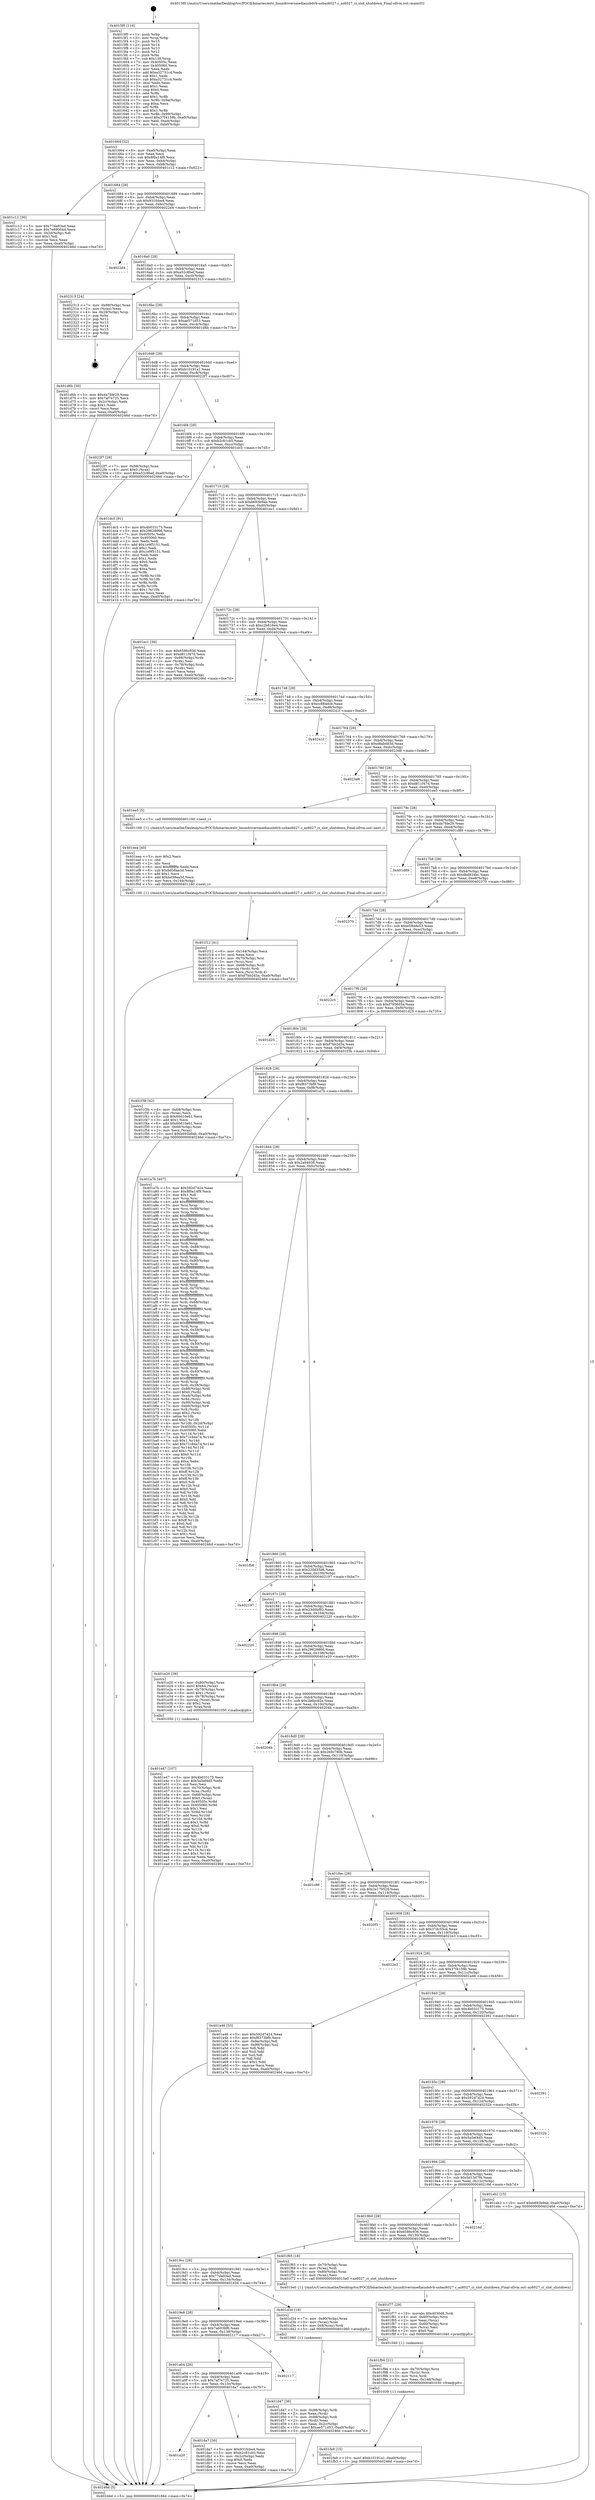 digraph "0x4015f0" {
  label = "0x4015f0 (/mnt/c/Users/mathe/Desktop/tcc/POCII/binaries/extr_linuxdriversmediausbdvb-usbaz6027.c_az6027_ci_slot_shutdown_Final-ollvm.out::main(0))"
  labelloc = "t"
  node[shape=record]

  Entry [label="",width=0.3,height=0.3,shape=circle,fillcolor=black,style=filled]
  "0x401664" [label="{
     0x401664 [32]\l
     | [instrs]\l
     &nbsp;&nbsp;0x401664 \<+6\>: mov -0xa0(%rbp),%eax\l
     &nbsp;&nbsp;0x40166a \<+2\>: mov %eax,%ecx\l
     &nbsp;&nbsp;0x40166c \<+6\>: sub $0x8f0a14f9,%ecx\l
     &nbsp;&nbsp;0x401672 \<+6\>: mov %eax,-0xb4(%rbp)\l
     &nbsp;&nbsp;0x401678 \<+6\>: mov %ecx,-0xb8(%rbp)\l
     &nbsp;&nbsp;0x40167e \<+6\>: je 0000000000401c12 \<main+0x622\>\l
  }"]
  "0x401c12" [label="{
     0x401c12 [30]\l
     | [instrs]\l
     &nbsp;&nbsp;0x401c12 \<+5\>: mov $0x77da93ad,%eax\l
     &nbsp;&nbsp;0x401c17 \<+5\>: mov $0x7e690044,%ecx\l
     &nbsp;&nbsp;0x401c1c \<+3\>: mov -0x2d(%rbp),%dl\l
     &nbsp;&nbsp;0x401c1f \<+3\>: test $0x1,%dl\l
     &nbsp;&nbsp;0x401c22 \<+3\>: cmovne %ecx,%eax\l
     &nbsp;&nbsp;0x401c25 \<+6\>: mov %eax,-0xa0(%rbp)\l
     &nbsp;&nbsp;0x401c2b \<+5\>: jmp 000000000040246d \<main+0xe7d\>\l
  }"]
  "0x401684" [label="{
     0x401684 [28]\l
     | [instrs]\l
     &nbsp;&nbsp;0x401684 \<+5\>: jmp 0000000000401689 \<main+0x99\>\l
     &nbsp;&nbsp;0x401689 \<+6\>: mov -0xb4(%rbp),%eax\l
     &nbsp;&nbsp;0x40168f \<+5\>: sub $0x931fcbe4,%eax\l
     &nbsp;&nbsp;0x401694 \<+6\>: mov %eax,-0xbc(%rbp)\l
     &nbsp;&nbsp;0x40169a \<+6\>: je 00000000004022d4 \<main+0xce4\>\l
  }"]
  Exit [label="",width=0.3,height=0.3,shape=circle,fillcolor=black,style=filled,peripheries=2]
  "0x4022d4" [label="{
     0x4022d4\l
  }", style=dashed]
  "0x4016a0" [label="{
     0x4016a0 [28]\l
     | [instrs]\l
     &nbsp;&nbsp;0x4016a0 \<+5\>: jmp 00000000004016a5 \<main+0xb5\>\l
     &nbsp;&nbsp;0x4016a5 \<+6\>: mov -0xb4(%rbp),%eax\l
     &nbsp;&nbsp;0x4016ab \<+5\>: sub $0xa52c8bef,%eax\l
     &nbsp;&nbsp;0x4016b0 \<+6\>: mov %eax,-0xc0(%rbp)\l
     &nbsp;&nbsp;0x4016b6 \<+6\>: je 0000000000402313 \<main+0xd23\>\l
  }"]
  "0x401fa9" [label="{
     0x401fa9 [15]\l
     | [instrs]\l
     &nbsp;&nbsp;0x401fa9 \<+10\>: movl $0xb10191a1,-0xa0(%rbp)\l
     &nbsp;&nbsp;0x401fb3 \<+5\>: jmp 000000000040246d \<main+0xe7d\>\l
  }"]
  "0x402313" [label="{
     0x402313 [24]\l
     | [instrs]\l
     &nbsp;&nbsp;0x402313 \<+7\>: mov -0x98(%rbp),%rax\l
     &nbsp;&nbsp;0x40231a \<+2\>: mov (%rax),%eax\l
     &nbsp;&nbsp;0x40231c \<+4\>: lea -0x28(%rbp),%rsp\l
     &nbsp;&nbsp;0x402320 \<+1\>: pop %rbx\l
     &nbsp;&nbsp;0x402321 \<+2\>: pop %r12\l
     &nbsp;&nbsp;0x402323 \<+2\>: pop %r13\l
     &nbsp;&nbsp;0x402325 \<+2\>: pop %r14\l
     &nbsp;&nbsp;0x402327 \<+2\>: pop %r15\l
     &nbsp;&nbsp;0x402329 \<+1\>: pop %rbp\l
     &nbsp;&nbsp;0x40232a \<+1\>: ret\l
  }"]
  "0x4016bc" [label="{
     0x4016bc [28]\l
     | [instrs]\l
     &nbsp;&nbsp;0x4016bc \<+5\>: jmp 00000000004016c1 \<main+0xd1\>\l
     &nbsp;&nbsp;0x4016c1 \<+6\>: mov -0xb4(%rbp),%eax\l
     &nbsp;&nbsp;0x4016c7 \<+5\>: sub $0xae571d53,%eax\l
     &nbsp;&nbsp;0x4016cc \<+6\>: mov %eax,-0xc4(%rbp)\l
     &nbsp;&nbsp;0x4016d2 \<+6\>: je 0000000000401d6b \<main+0x77b\>\l
  }"]
  "0x401f94" [label="{
     0x401f94 [21]\l
     | [instrs]\l
     &nbsp;&nbsp;0x401f94 \<+4\>: mov -0x70(%rbp),%rcx\l
     &nbsp;&nbsp;0x401f98 \<+3\>: mov (%rcx),%rcx\l
     &nbsp;&nbsp;0x401f9b \<+3\>: mov %rcx,%rdi\l
     &nbsp;&nbsp;0x401f9e \<+6\>: mov %eax,-0x148(%rbp)\l
     &nbsp;&nbsp;0x401fa4 \<+5\>: call 0000000000401030 \<free@plt\>\l
     | [calls]\l
     &nbsp;&nbsp;0x401030 \{1\} (unknown)\l
  }"]
  "0x401d6b" [label="{
     0x401d6b [30]\l
     | [instrs]\l
     &nbsp;&nbsp;0x401d6b \<+5\>: mov $0xda7fde29,%eax\l
     &nbsp;&nbsp;0x401d70 \<+5\>: mov $0x7af7e725,%ecx\l
     &nbsp;&nbsp;0x401d75 \<+3\>: mov -0x2c(%rbp),%edx\l
     &nbsp;&nbsp;0x401d78 \<+3\>: cmp $0x1,%edx\l
     &nbsp;&nbsp;0x401d7b \<+3\>: cmovl %ecx,%eax\l
     &nbsp;&nbsp;0x401d7e \<+6\>: mov %eax,-0xa0(%rbp)\l
     &nbsp;&nbsp;0x401d84 \<+5\>: jmp 000000000040246d \<main+0xe7d\>\l
  }"]
  "0x4016d8" [label="{
     0x4016d8 [28]\l
     | [instrs]\l
     &nbsp;&nbsp;0x4016d8 \<+5\>: jmp 00000000004016dd \<main+0xed\>\l
     &nbsp;&nbsp;0x4016dd \<+6\>: mov -0xb4(%rbp),%eax\l
     &nbsp;&nbsp;0x4016e3 \<+5\>: sub $0xb10191a1,%eax\l
     &nbsp;&nbsp;0x4016e8 \<+6\>: mov %eax,-0xc8(%rbp)\l
     &nbsp;&nbsp;0x4016ee \<+6\>: je 00000000004022f7 \<main+0xd07\>\l
  }"]
  "0x401f77" [label="{
     0x401f77 [29]\l
     | [instrs]\l
     &nbsp;&nbsp;0x401f77 \<+10\>: movabs $0x4030d6,%rdi\l
     &nbsp;&nbsp;0x401f81 \<+4\>: mov -0x60(%rbp),%rcx\l
     &nbsp;&nbsp;0x401f85 \<+2\>: mov %eax,(%rcx)\l
     &nbsp;&nbsp;0x401f87 \<+4\>: mov -0x60(%rbp),%rcx\l
     &nbsp;&nbsp;0x401f8b \<+2\>: mov (%rcx),%esi\l
     &nbsp;&nbsp;0x401f8d \<+2\>: mov $0x0,%al\l
     &nbsp;&nbsp;0x401f8f \<+5\>: call 0000000000401040 \<printf@plt\>\l
     | [calls]\l
     &nbsp;&nbsp;0x401040 \{1\} (unknown)\l
  }"]
  "0x4022f7" [label="{
     0x4022f7 [28]\l
     | [instrs]\l
     &nbsp;&nbsp;0x4022f7 \<+7\>: mov -0x98(%rbp),%rax\l
     &nbsp;&nbsp;0x4022fe \<+6\>: movl $0x0,(%rax)\l
     &nbsp;&nbsp;0x402304 \<+10\>: movl $0xa52c8bef,-0xa0(%rbp)\l
     &nbsp;&nbsp;0x40230e \<+5\>: jmp 000000000040246d \<main+0xe7d\>\l
  }"]
  "0x4016f4" [label="{
     0x4016f4 [28]\l
     | [instrs]\l
     &nbsp;&nbsp;0x4016f4 \<+5\>: jmp 00000000004016f9 \<main+0x109\>\l
     &nbsp;&nbsp;0x4016f9 \<+6\>: mov -0xb4(%rbp),%eax\l
     &nbsp;&nbsp;0x4016ff \<+5\>: sub $0xb2c81cb5,%eax\l
     &nbsp;&nbsp;0x401704 \<+6\>: mov %eax,-0xcc(%rbp)\l
     &nbsp;&nbsp;0x40170a \<+6\>: je 0000000000401dc5 \<main+0x7d5\>\l
  }"]
  "0x401f12" [label="{
     0x401f12 [41]\l
     | [instrs]\l
     &nbsp;&nbsp;0x401f12 \<+6\>: mov -0x144(%rbp),%ecx\l
     &nbsp;&nbsp;0x401f18 \<+3\>: imul %eax,%ecx\l
     &nbsp;&nbsp;0x401f1b \<+4\>: mov -0x70(%rbp),%rsi\l
     &nbsp;&nbsp;0x401f1f \<+3\>: mov (%rsi),%rsi\l
     &nbsp;&nbsp;0x401f22 \<+4\>: mov -0x68(%rbp),%rdi\l
     &nbsp;&nbsp;0x401f26 \<+3\>: movslq (%rdi),%rdi\l
     &nbsp;&nbsp;0x401f29 \<+3\>: mov %ecx,(%rsi,%rdi,4)\l
     &nbsp;&nbsp;0x401f2c \<+10\>: movl $0xf7bb2d3a,-0xa0(%rbp)\l
     &nbsp;&nbsp;0x401f36 \<+5\>: jmp 000000000040246d \<main+0xe7d\>\l
  }"]
  "0x401dc5" [label="{
     0x401dc5 [91]\l
     | [instrs]\l
     &nbsp;&nbsp;0x401dc5 \<+5\>: mov $0x4b033175,%eax\l
     &nbsp;&nbsp;0x401dca \<+5\>: mov $0x29628866,%ecx\l
     &nbsp;&nbsp;0x401dcf \<+7\>: mov 0x40505c,%edx\l
     &nbsp;&nbsp;0x401dd6 \<+7\>: mov 0x405060,%esi\l
     &nbsp;&nbsp;0x401ddd \<+2\>: mov %edx,%edi\l
     &nbsp;&nbsp;0x401ddf \<+6\>: add $0x1e9f5151,%edi\l
     &nbsp;&nbsp;0x401de5 \<+3\>: sub $0x1,%edi\l
     &nbsp;&nbsp;0x401de8 \<+6\>: sub $0x1e9f5151,%edi\l
     &nbsp;&nbsp;0x401dee \<+3\>: imul %edi,%edx\l
     &nbsp;&nbsp;0x401df1 \<+3\>: and $0x1,%edx\l
     &nbsp;&nbsp;0x401df4 \<+3\>: cmp $0x0,%edx\l
     &nbsp;&nbsp;0x401df7 \<+4\>: sete %r8b\l
     &nbsp;&nbsp;0x401dfb \<+3\>: cmp $0xa,%esi\l
     &nbsp;&nbsp;0x401dfe \<+4\>: setl %r9b\l
     &nbsp;&nbsp;0x401e02 \<+3\>: mov %r8b,%r10b\l
     &nbsp;&nbsp;0x401e05 \<+3\>: and %r9b,%r10b\l
     &nbsp;&nbsp;0x401e08 \<+3\>: xor %r9b,%r8b\l
     &nbsp;&nbsp;0x401e0b \<+3\>: or %r8b,%r10b\l
     &nbsp;&nbsp;0x401e0e \<+4\>: test $0x1,%r10b\l
     &nbsp;&nbsp;0x401e12 \<+3\>: cmovne %ecx,%eax\l
     &nbsp;&nbsp;0x401e15 \<+6\>: mov %eax,-0xa0(%rbp)\l
     &nbsp;&nbsp;0x401e1b \<+5\>: jmp 000000000040246d \<main+0xe7d\>\l
  }"]
  "0x401710" [label="{
     0x401710 [28]\l
     | [instrs]\l
     &nbsp;&nbsp;0x401710 \<+5\>: jmp 0000000000401715 \<main+0x125\>\l
     &nbsp;&nbsp;0x401715 \<+6\>: mov -0xb4(%rbp),%eax\l
     &nbsp;&nbsp;0x40171b \<+5\>: sub $0xb693b9ab,%eax\l
     &nbsp;&nbsp;0x401720 \<+6\>: mov %eax,-0xd0(%rbp)\l
     &nbsp;&nbsp;0x401726 \<+6\>: je 0000000000401ec1 \<main+0x8d1\>\l
  }"]
  "0x401eea" [label="{
     0x401eea [40]\l
     | [instrs]\l
     &nbsp;&nbsp;0x401eea \<+5\>: mov $0x2,%ecx\l
     &nbsp;&nbsp;0x401eef \<+1\>: cltd\l
     &nbsp;&nbsp;0x401ef0 \<+2\>: idiv %ecx\l
     &nbsp;&nbsp;0x401ef2 \<+6\>: imul $0xfffffffe,%edx,%ecx\l
     &nbsp;&nbsp;0x401ef8 \<+6\>: sub $0xbd38aa3d,%ecx\l
     &nbsp;&nbsp;0x401efe \<+3\>: add $0x1,%ecx\l
     &nbsp;&nbsp;0x401f01 \<+6\>: add $0xbd38aa3d,%ecx\l
     &nbsp;&nbsp;0x401f07 \<+6\>: mov %ecx,-0x144(%rbp)\l
     &nbsp;&nbsp;0x401f0d \<+5\>: call 0000000000401160 \<next_i\>\l
     | [calls]\l
     &nbsp;&nbsp;0x401160 \{1\} (/mnt/c/Users/mathe/Desktop/tcc/POCII/binaries/extr_linuxdriversmediausbdvb-usbaz6027.c_az6027_ci_slot_shutdown_Final-ollvm.out::next_i)\l
  }"]
  "0x401ec1" [label="{
     0x401ec1 [36]\l
     | [instrs]\l
     &nbsp;&nbsp;0x401ec1 \<+5\>: mov $0x6586c936,%eax\l
     &nbsp;&nbsp;0x401ec6 \<+5\>: mov $0xd811f47d,%ecx\l
     &nbsp;&nbsp;0x401ecb \<+4\>: mov -0x68(%rbp),%rdx\l
     &nbsp;&nbsp;0x401ecf \<+2\>: mov (%rdx),%esi\l
     &nbsp;&nbsp;0x401ed1 \<+4\>: mov -0x78(%rbp),%rdx\l
     &nbsp;&nbsp;0x401ed5 \<+2\>: cmp (%rdx),%esi\l
     &nbsp;&nbsp;0x401ed7 \<+3\>: cmovl %ecx,%eax\l
     &nbsp;&nbsp;0x401eda \<+6\>: mov %eax,-0xa0(%rbp)\l
     &nbsp;&nbsp;0x401ee0 \<+5\>: jmp 000000000040246d \<main+0xe7d\>\l
  }"]
  "0x40172c" [label="{
     0x40172c [28]\l
     | [instrs]\l
     &nbsp;&nbsp;0x40172c \<+5\>: jmp 0000000000401731 \<main+0x141\>\l
     &nbsp;&nbsp;0x401731 \<+6\>: mov -0xb4(%rbp),%eax\l
     &nbsp;&nbsp;0x401737 \<+5\>: sub $0xc2b816e4,%eax\l
     &nbsp;&nbsp;0x40173c \<+6\>: mov %eax,-0xd4(%rbp)\l
     &nbsp;&nbsp;0x401742 \<+6\>: je 00000000004020e4 \<main+0xaf4\>\l
  }"]
  "0x401e47" [label="{
     0x401e47 [107]\l
     | [instrs]\l
     &nbsp;&nbsp;0x401e47 \<+5\>: mov $0x4b033175,%ecx\l
     &nbsp;&nbsp;0x401e4c \<+5\>: mov $0x5a5ef4d5,%edx\l
     &nbsp;&nbsp;0x401e51 \<+2\>: xor %esi,%esi\l
     &nbsp;&nbsp;0x401e53 \<+4\>: mov -0x70(%rbp),%rdi\l
     &nbsp;&nbsp;0x401e57 \<+3\>: mov %rax,(%rdi)\l
     &nbsp;&nbsp;0x401e5a \<+4\>: mov -0x68(%rbp),%rax\l
     &nbsp;&nbsp;0x401e5e \<+6\>: movl $0x0,(%rax)\l
     &nbsp;&nbsp;0x401e64 \<+8\>: mov 0x40505c,%r8d\l
     &nbsp;&nbsp;0x401e6c \<+8\>: mov 0x405060,%r9d\l
     &nbsp;&nbsp;0x401e74 \<+3\>: sub $0x1,%esi\l
     &nbsp;&nbsp;0x401e77 \<+3\>: mov %r8d,%r10d\l
     &nbsp;&nbsp;0x401e7a \<+3\>: add %esi,%r10d\l
     &nbsp;&nbsp;0x401e7d \<+4\>: imul %r10d,%r8d\l
     &nbsp;&nbsp;0x401e81 \<+4\>: and $0x1,%r8d\l
     &nbsp;&nbsp;0x401e85 \<+4\>: cmp $0x0,%r8d\l
     &nbsp;&nbsp;0x401e89 \<+4\>: sete %r11b\l
     &nbsp;&nbsp;0x401e8d \<+4\>: cmp $0xa,%r9d\l
     &nbsp;&nbsp;0x401e91 \<+3\>: setl %bl\l
     &nbsp;&nbsp;0x401e94 \<+3\>: mov %r11b,%r14b\l
     &nbsp;&nbsp;0x401e97 \<+3\>: and %bl,%r14b\l
     &nbsp;&nbsp;0x401e9a \<+3\>: xor %bl,%r11b\l
     &nbsp;&nbsp;0x401e9d \<+3\>: or %r11b,%r14b\l
     &nbsp;&nbsp;0x401ea0 \<+4\>: test $0x1,%r14b\l
     &nbsp;&nbsp;0x401ea4 \<+3\>: cmovne %edx,%ecx\l
     &nbsp;&nbsp;0x401ea7 \<+6\>: mov %ecx,-0xa0(%rbp)\l
     &nbsp;&nbsp;0x401ead \<+5\>: jmp 000000000040246d \<main+0xe7d\>\l
  }"]
  "0x4020e4" [label="{
     0x4020e4\l
  }", style=dashed]
  "0x401748" [label="{
     0x401748 [28]\l
     | [instrs]\l
     &nbsp;&nbsp;0x401748 \<+5\>: jmp 000000000040174d \<main+0x15d\>\l
     &nbsp;&nbsp;0x40174d \<+6\>: mov -0xb4(%rbp),%eax\l
     &nbsp;&nbsp;0x401753 \<+5\>: sub $0xcc884dcb,%eax\l
     &nbsp;&nbsp;0x401758 \<+6\>: mov %eax,-0xd8(%rbp)\l
     &nbsp;&nbsp;0x40175e \<+6\>: je 000000000040241f \<main+0xe2f\>\l
  }"]
  "0x401a20" [label="{
     0x401a20\l
  }", style=dashed]
  "0x40241f" [label="{
     0x40241f\l
  }", style=dashed]
  "0x401764" [label="{
     0x401764 [28]\l
     | [instrs]\l
     &nbsp;&nbsp;0x401764 \<+5\>: jmp 0000000000401769 \<main+0x179\>\l
     &nbsp;&nbsp;0x401769 \<+6\>: mov -0xb4(%rbp),%eax\l
     &nbsp;&nbsp;0x40176f \<+5\>: sub $0xd6ab083d,%eax\l
     &nbsp;&nbsp;0x401774 \<+6\>: mov %eax,-0xdc(%rbp)\l
     &nbsp;&nbsp;0x40177a \<+6\>: je 00000000004023d8 \<main+0xde8\>\l
  }"]
  "0x401da7" [label="{
     0x401da7 [30]\l
     | [instrs]\l
     &nbsp;&nbsp;0x401da7 \<+5\>: mov $0x931fcbe4,%eax\l
     &nbsp;&nbsp;0x401dac \<+5\>: mov $0xb2c81cb5,%ecx\l
     &nbsp;&nbsp;0x401db1 \<+3\>: mov -0x2c(%rbp),%edx\l
     &nbsp;&nbsp;0x401db4 \<+3\>: cmp $0x0,%edx\l
     &nbsp;&nbsp;0x401db7 \<+3\>: cmove %ecx,%eax\l
     &nbsp;&nbsp;0x401dba \<+6\>: mov %eax,-0xa0(%rbp)\l
     &nbsp;&nbsp;0x401dc0 \<+5\>: jmp 000000000040246d \<main+0xe7d\>\l
  }"]
  "0x4023d8" [label="{
     0x4023d8\l
  }", style=dashed]
  "0x401780" [label="{
     0x401780 [28]\l
     | [instrs]\l
     &nbsp;&nbsp;0x401780 \<+5\>: jmp 0000000000401785 \<main+0x195\>\l
     &nbsp;&nbsp;0x401785 \<+6\>: mov -0xb4(%rbp),%eax\l
     &nbsp;&nbsp;0x40178b \<+5\>: sub $0xd811f47d,%eax\l
     &nbsp;&nbsp;0x401790 \<+6\>: mov %eax,-0xe0(%rbp)\l
     &nbsp;&nbsp;0x401796 \<+6\>: je 0000000000401ee5 \<main+0x8f5\>\l
  }"]
  "0x401a04" [label="{
     0x401a04 [28]\l
     | [instrs]\l
     &nbsp;&nbsp;0x401a04 \<+5\>: jmp 0000000000401a09 \<main+0x419\>\l
     &nbsp;&nbsp;0x401a09 \<+6\>: mov -0xb4(%rbp),%eax\l
     &nbsp;&nbsp;0x401a0f \<+5\>: sub $0x7af7e725,%eax\l
     &nbsp;&nbsp;0x401a14 \<+6\>: mov %eax,-0x13c(%rbp)\l
     &nbsp;&nbsp;0x401a1a \<+6\>: je 0000000000401da7 \<main+0x7b7\>\l
  }"]
  "0x401ee5" [label="{
     0x401ee5 [5]\l
     | [instrs]\l
     &nbsp;&nbsp;0x401ee5 \<+5\>: call 0000000000401160 \<next_i\>\l
     | [calls]\l
     &nbsp;&nbsp;0x401160 \{1\} (/mnt/c/Users/mathe/Desktop/tcc/POCII/binaries/extr_linuxdriversmediausbdvb-usbaz6027.c_az6027_ci_slot_shutdown_Final-ollvm.out::next_i)\l
  }"]
  "0x40179c" [label="{
     0x40179c [28]\l
     | [instrs]\l
     &nbsp;&nbsp;0x40179c \<+5\>: jmp 00000000004017a1 \<main+0x1b1\>\l
     &nbsp;&nbsp;0x4017a1 \<+6\>: mov -0xb4(%rbp),%eax\l
     &nbsp;&nbsp;0x4017a7 \<+5\>: sub $0xda7fde29,%eax\l
     &nbsp;&nbsp;0x4017ac \<+6\>: mov %eax,-0xe4(%rbp)\l
     &nbsp;&nbsp;0x4017b2 \<+6\>: je 0000000000401d89 \<main+0x799\>\l
  }"]
  "0x402117" [label="{
     0x402117\l
  }", style=dashed]
  "0x401d89" [label="{
     0x401d89\l
  }", style=dashed]
  "0x4017b8" [label="{
     0x4017b8 [28]\l
     | [instrs]\l
     &nbsp;&nbsp;0x4017b8 \<+5\>: jmp 00000000004017bd \<main+0x1cd\>\l
     &nbsp;&nbsp;0x4017bd \<+6\>: mov -0xb4(%rbp),%eax\l
     &nbsp;&nbsp;0x4017c3 \<+5\>: sub $0xdbd834bc,%eax\l
     &nbsp;&nbsp;0x4017c8 \<+6\>: mov %eax,-0xe8(%rbp)\l
     &nbsp;&nbsp;0x4017ce \<+6\>: je 0000000000402370 \<main+0xd80\>\l
  }"]
  "0x401d47" [label="{
     0x401d47 [36]\l
     | [instrs]\l
     &nbsp;&nbsp;0x401d47 \<+7\>: mov -0x88(%rbp),%rdi\l
     &nbsp;&nbsp;0x401d4e \<+2\>: mov %eax,(%rdi)\l
     &nbsp;&nbsp;0x401d50 \<+7\>: mov -0x88(%rbp),%rdi\l
     &nbsp;&nbsp;0x401d57 \<+2\>: mov (%rdi),%eax\l
     &nbsp;&nbsp;0x401d59 \<+3\>: mov %eax,-0x2c(%rbp)\l
     &nbsp;&nbsp;0x401d5c \<+10\>: movl $0xae571d53,-0xa0(%rbp)\l
     &nbsp;&nbsp;0x401d66 \<+5\>: jmp 000000000040246d \<main+0xe7d\>\l
  }"]
  "0x402370" [label="{
     0x402370\l
  }", style=dashed]
  "0x4017d4" [label="{
     0x4017d4 [28]\l
     | [instrs]\l
     &nbsp;&nbsp;0x4017d4 \<+5\>: jmp 00000000004017d9 \<main+0x1e9\>\l
     &nbsp;&nbsp;0x4017d9 \<+6\>: mov -0xb4(%rbp),%eax\l
     &nbsp;&nbsp;0x4017df \<+5\>: sub $0xe58dde53,%eax\l
     &nbsp;&nbsp;0x4017e4 \<+6\>: mov %eax,-0xec(%rbp)\l
     &nbsp;&nbsp;0x4017ea \<+6\>: je 00000000004022c5 \<main+0xcd5\>\l
  }"]
  "0x4019e8" [label="{
     0x4019e8 [28]\l
     | [instrs]\l
     &nbsp;&nbsp;0x4019e8 \<+5\>: jmp 00000000004019ed \<main+0x3fd\>\l
     &nbsp;&nbsp;0x4019ed \<+6\>: mov -0xb4(%rbp),%eax\l
     &nbsp;&nbsp;0x4019f3 \<+5\>: sub $0x7a603bf6,%eax\l
     &nbsp;&nbsp;0x4019f8 \<+6\>: mov %eax,-0x138(%rbp)\l
     &nbsp;&nbsp;0x4019fe \<+6\>: je 0000000000402117 \<main+0xb27\>\l
  }"]
  "0x4022c5" [label="{
     0x4022c5\l
  }", style=dashed]
  "0x4017f0" [label="{
     0x4017f0 [28]\l
     | [instrs]\l
     &nbsp;&nbsp;0x4017f0 \<+5\>: jmp 00000000004017f5 \<main+0x205\>\l
     &nbsp;&nbsp;0x4017f5 \<+6\>: mov -0xb4(%rbp),%eax\l
     &nbsp;&nbsp;0x4017fb \<+5\>: sub $0xf795603a,%eax\l
     &nbsp;&nbsp;0x401800 \<+6\>: mov %eax,-0xf0(%rbp)\l
     &nbsp;&nbsp;0x401806 \<+6\>: je 0000000000401d25 \<main+0x735\>\l
  }"]
  "0x401d34" [label="{
     0x401d34 [19]\l
     | [instrs]\l
     &nbsp;&nbsp;0x401d34 \<+7\>: mov -0x90(%rbp),%rax\l
     &nbsp;&nbsp;0x401d3b \<+3\>: mov (%rax),%rax\l
     &nbsp;&nbsp;0x401d3e \<+4\>: mov 0x8(%rax),%rdi\l
     &nbsp;&nbsp;0x401d42 \<+5\>: call 0000000000401060 \<atoi@plt\>\l
     | [calls]\l
     &nbsp;&nbsp;0x401060 \{1\} (unknown)\l
  }"]
  "0x401d25" [label="{
     0x401d25\l
  }", style=dashed]
  "0x40180c" [label="{
     0x40180c [28]\l
     | [instrs]\l
     &nbsp;&nbsp;0x40180c \<+5\>: jmp 0000000000401811 \<main+0x221\>\l
     &nbsp;&nbsp;0x401811 \<+6\>: mov -0xb4(%rbp),%eax\l
     &nbsp;&nbsp;0x401817 \<+5\>: sub $0xf7bb2d3a,%eax\l
     &nbsp;&nbsp;0x40181c \<+6\>: mov %eax,-0xf4(%rbp)\l
     &nbsp;&nbsp;0x401822 \<+6\>: je 0000000000401f3b \<main+0x94b\>\l
  }"]
  "0x4019cc" [label="{
     0x4019cc [28]\l
     | [instrs]\l
     &nbsp;&nbsp;0x4019cc \<+5\>: jmp 00000000004019d1 \<main+0x3e1\>\l
     &nbsp;&nbsp;0x4019d1 \<+6\>: mov -0xb4(%rbp),%eax\l
     &nbsp;&nbsp;0x4019d7 \<+5\>: sub $0x77da93ad,%eax\l
     &nbsp;&nbsp;0x4019dc \<+6\>: mov %eax,-0x134(%rbp)\l
     &nbsp;&nbsp;0x4019e2 \<+6\>: je 0000000000401d34 \<main+0x744\>\l
  }"]
  "0x401f3b" [label="{
     0x401f3b [42]\l
     | [instrs]\l
     &nbsp;&nbsp;0x401f3b \<+4\>: mov -0x68(%rbp),%rax\l
     &nbsp;&nbsp;0x401f3f \<+2\>: mov (%rax),%ecx\l
     &nbsp;&nbsp;0x401f41 \<+6\>: sub $0x60d10e61,%ecx\l
     &nbsp;&nbsp;0x401f47 \<+3\>: add $0x1,%ecx\l
     &nbsp;&nbsp;0x401f4a \<+6\>: add $0x60d10e61,%ecx\l
     &nbsp;&nbsp;0x401f50 \<+4\>: mov -0x68(%rbp),%rax\l
     &nbsp;&nbsp;0x401f54 \<+2\>: mov %ecx,(%rax)\l
     &nbsp;&nbsp;0x401f56 \<+10\>: movl $0xb693b9ab,-0xa0(%rbp)\l
     &nbsp;&nbsp;0x401f60 \<+5\>: jmp 000000000040246d \<main+0xe7d\>\l
  }"]
  "0x401828" [label="{
     0x401828 [28]\l
     | [instrs]\l
     &nbsp;&nbsp;0x401828 \<+5\>: jmp 000000000040182d \<main+0x23d\>\l
     &nbsp;&nbsp;0x40182d \<+6\>: mov -0xb4(%rbp),%eax\l
     &nbsp;&nbsp;0x401833 \<+5\>: sub $0xf8373bf9,%eax\l
     &nbsp;&nbsp;0x401838 \<+6\>: mov %eax,-0xf8(%rbp)\l
     &nbsp;&nbsp;0x40183e \<+6\>: je 0000000000401a7b \<main+0x48b\>\l
  }"]
  "0x401f65" [label="{
     0x401f65 [18]\l
     | [instrs]\l
     &nbsp;&nbsp;0x401f65 \<+4\>: mov -0x70(%rbp),%rax\l
     &nbsp;&nbsp;0x401f69 \<+3\>: mov (%rax),%rdi\l
     &nbsp;&nbsp;0x401f6c \<+4\>: mov -0x80(%rbp),%rax\l
     &nbsp;&nbsp;0x401f70 \<+2\>: mov (%rax),%esi\l
     &nbsp;&nbsp;0x401f72 \<+5\>: call 00000000004015e0 \<az6027_ci_slot_shutdown\>\l
     | [calls]\l
     &nbsp;&nbsp;0x4015e0 \{1\} (/mnt/c/Users/mathe/Desktop/tcc/POCII/binaries/extr_linuxdriversmediausbdvb-usbaz6027.c_az6027_ci_slot_shutdown_Final-ollvm.out::az6027_ci_slot_shutdown)\l
  }"]
  "0x401a7b" [label="{
     0x401a7b [407]\l
     | [instrs]\l
     &nbsp;&nbsp;0x401a7b \<+5\>: mov $0x592d7424,%eax\l
     &nbsp;&nbsp;0x401a80 \<+5\>: mov $0x8f0a14f9,%ecx\l
     &nbsp;&nbsp;0x401a85 \<+2\>: mov $0x1,%dl\l
     &nbsp;&nbsp;0x401a87 \<+3\>: mov %rsp,%rsi\l
     &nbsp;&nbsp;0x401a8a \<+4\>: add $0xfffffffffffffff0,%rsi\l
     &nbsp;&nbsp;0x401a8e \<+3\>: mov %rsi,%rsp\l
     &nbsp;&nbsp;0x401a91 \<+7\>: mov %rsi,-0x98(%rbp)\l
     &nbsp;&nbsp;0x401a98 \<+3\>: mov %rsp,%rsi\l
     &nbsp;&nbsp;0x401a9b \<+4\>: add $0xfffffffffffffff0,%rsi\l
     &nbsp;&nbsp;0x401a9f \<+3\>: mov %rsi,%rsp\l
     &nbsp;&nbsp;0x401aa2 \<+3\>: mov %rsp,%rdi\l
     &nbsp;&nbsp;0x401aa5 \<+4\>: add $0xfffffffffffffff0,%rdi\l
     &nbsp;&nbsp;0x401aa9 \<+3\>: mov %rdi,%rsp\l
     &nbsp;&nbsp;0x401aac \<+7\>: mov %rdi,-0x90(%rbp)\l
     &nbsp;&nbsp;0x401ab3 \<+3\>: mov %rsp,%rdi\l
     &nbsp;&nbsp;0x401ab6 \<+4\>: add $0xfffffffffffffff0,%rdi\l
     &nbsp;&nbsp;0x401aba \<+3\>: mov %rdi,%rsp\l
     &nbsp;&nbsp;0x401abd \<+7\>: mov %rdi,-0x88(%rbp)\l
     &nbsp;&nbsp;0x401ac4 \<+3\>: mov %rsp,%rdi\l
     &nbsp;&nbsp;0x401ac7 \<+4\>: add $0xfffffffffffffff0,%rdi\l
     &nbsp;&nbsp;0x401acb \<+3\>: mov %rdi,%rsp\l
     &nbsp;&nbsp;0x401ace \<+4\>: mov %rdi,-0x80(%rbp)\l
     &nbsp;&nbsp;0x401ad2 \<+3\>: mov %rsp,%rdi\l
     &nbsp;&nbsp;0x401ad5 \<+4\>: add $0xfffffffffffffff0,%rdi\l
     &nbsp;&nbsp;0x401ad9 \<+3\>: mov %rdi,%rsp\l
     &nbsp;&nbsp;0x401adc \<+4\>: mov %rdi,-0x78(%rbp)\l
     &nbsp;&nbsp;0x401ae0 \<+3\>: mov %rsp,%rdi\l
     &nbsp;&nbsp;0x401ae3 \<+4\>: add $0xfffffffffffffff0,%rdi\l
     &nbsp;&nbsp;0x401ae7 \<+3\>: mov %rdi,%rsp\l
     &nbsp;&nbsp;0x401aea \<+4\>: mov %rdi,-0x70(%rbp)\l
     &nbsp;&nbsp;0x401aee \<+3\>: mov %rsp,%rdi\l
     &nbsp;&nbsp;0x401af1 \<+4\>: add $0xfffffffffffffff0,%rdi\l
     &nbsp;&nbsp;0x401af5 \<+3\>: mov %rdi,%rsp\l
     &nbsp;&nbsp;0x401af8 \<+4\>: mov %rdi,-0x68(%rbp)\l
     &nbsp;&nbsp;0x401afc \<+3\>: mov %rsp,%rdi\l
     &nbsp;&nbsp;0x401aff \<+4\>: add $0xfffffffffffffff0,%rdi\l
     &nbsp;&nbsp;0x401b03 \<+3\>: mov %rdi,%rsp\l
     &nbsp;&nbsp;0x401b06 \<+4\>: mov %rdi,-0x60(%rbp)\l
     &nbsp;&nbsp;0x401b0a \<+3\>: mov %rsp,%rdi\l
     &nbsp;&nbsp;0x401b0d \<+4\>: add $0xfffffffffffffff0,%rdi\l
     &nbsp;&nbsp;0x401b11 \<+3\>: mov %rdi,%rsp\l
     &nbsp;&nbsp;0x401b14 \<+4\>: mov %rdi,-0x58(%rbp)\l
     &nbsp;&nbsp;0x401b18 \<+3\>: mov %rsp,%rdi\l
     &nbsp;&nbsp;0x401b1b \<+4\>: add $0xfffffffffffffff0,%rdi\l
     &nbsp;&nbsp;0x401b1f \<+3\>: mov %rdi,%rsp\l
     &nbsp;&nbsp;0x401b22 \<+4\>: mov %rdi,-0x50(%rbp)\l
     &nbsp;&nbsp;0x401b26 \<+3\>: mov %rsp,%rdi\l
     &nbsp;&nbsp;0x401b29 \<+4\>: add $0xfffffffffffffff0,%rdi\l
     &nbsp;&nbsp;0x401b2d \<+3\>: mov %rdi,%rsp\l
     &nbsp;&nbsp;0x401b30 \<+4\>: mov %rdi,-0x48(%rbp)\l
     &nbsp;&nbsp;0x401b34 \<+3\>: mov %rsp,%rdi\l
     &nbsp;&nbsp;0x401b37 \<+4\>: add $0xfffffffffffffff0,%rdi\l
     &nbsp;&nbsp;0x401b3b \<+3\>: mov %rdi,%rsp\l
     &nbsp;&nbsp;0x401b3e \<+4\>: mov %rdi,-0x40(%rbp)\l
     &nbsp;&nbsp;0x401b42 \<+3\>: mov %rsp,%rdi\l
     &nbsp;&nbsp;0x401b45 \<+4\>: add $0xfffffffffffffff0,%rdi\l
     &nbsp;&nbsp;0x401b49 \<+3\>: mov %rdi,%rsp\l
     &nbsp;&nbsp;0x401b4c \<+4\>: mov %rdi,-0x38(%rbp)\l
     &nbsp;&nbsp;0x401b50 \<+7\>: mov -0x98(%rbp),%rdi\l
     &nbsp;&nbsp;0x401b57 \<+6\>: movl $0x0,(%rdi)\l
     &nbsp;&nbsp;0x401b5d \<+7\>: mov -0xa4(%rbp),%r8d\l
     &nbsp;&nbsp;0x401b64 \<+3\>: mov %r8d,(%rsi)\l
     &nbsp;&nbsp;0x401b67 \<+7\>: mov -0x90(%rbp),%rdi\l
     &nbsp;&nbsp;0x401b6e \<+7\>: mov -0xb0(%rbp),%r9\l
     &nbsp;&nbsp;0x401b75 \<+3\>: mov %r9,(%rdi)\l
     &nbsp;&nbsp;0x401b78 \<+3\>: cmpl $0x2,(%rsi)\l
     &nbsp;&nbsp;0x401b7b \<+4\>: setne %r10b\l
     &nbsp;&nbsp;0x401b7f \<+4\>: and $0x1,%r10b\l
     &nbsp;&nbsp;0x401b83 \<+4\>: mov %r10b,-0x2d(%rbp)\l
     &nbsp;&nbsp;0x401b87 \<+8\>: mov 0x40505c,%r11d\l
     &nbsp;&nbsp;0x401b8f \<+7\>: mov 0x405060,%ebx\l
     &nbsp;&nbsp;0x401b96 \<+3\>: mov %r11d,%r14d\l
     &nbsp;&nbsp;0x401b99 \<+7\>: sub $0x71c84a74,%r14d\l
     &nbsp;&nbsp;0x401ba0 \<+4\>: sub $0x1,%r14d\l
     &nbsp;&nbsp;0x401ba4 \<+7\>: add $0x71c84a74,%r14d\l
     &nbsp;&nbsp;0x401bab \<+4\>: imul %r14d,%r11d\l
     &nbsp;&nbsp;0x401baf \<+4\>: and $0x1,%r11d\l
     &nbsp;&nbsp;0x401bb3 \<+4\>: cmp $0x0,%r11d\l
     &nbsp;&nbsp;0x401bb7 \<+4\>: sete %r10b\l
     &nbsp;&nbsp;0x401bbb \<+3\>: cmp $0xa,%ebx\l
     &nbsp;&nbsp;0x401bbe \<+4\>: setl %r15b\l
     &nbsp;&nbsp;0x401bc2 \<+3\>: mov %r10b,%r12b\l
     &nbsp;&nbsp;0x401bc5 \<+4\>: xor $0xff,%r12b\l
     &nbsp;&nbsp;0x401bc9 \<+3\>: mov %r15b,%r13b\l
     &nbsp;&nbsp;0x401bcc \<+4\>: xor $0xff,%r13b\l
     &nbsp;&nbsp;0x401bd0 \<+3\>: xor $0x0,%dl\l
     &nbsp;&nbsp;0x401bd3 \<+3\>: mov %r12b,%sil\l
     &nbsp;&nbsp;0x401bd6 \<+4\>: and $0x0,%sil\l
     &nbsp;&nbsp;0x401bda \<+3\>: and %dl,%r10b\l
     &nbsp;&nbsp;0x401bdd \<+3\>: mov %r13b,%dil\l
     &nbsp;&nbsp;0x401be0 \<+4\>: and $0x0,%dil\l
     &nbsp;&nbsp;0x401be4 \<+3\>: and %dl,%r15b\l
     &nbsp;&nbsp;0x401be7 \<+3\>: or %r10b,%sil\l
     &nbsp;&nbsp;0x401bea \<+3\>: or %r15b,%dil\l
     &nbsp;&nbsp;0x401bed \<+3\>: xor %dil,%sil\l
     &nbsp;&nbsp;0x401bf0 \<+3\>: or %r13b,%r12b\l
     &nbsp;&nbsp;0x401bf3 \<+4\>: xor $0xff,%r12b\l
     &nbsp;&nbsp;0x401bf7 \<+3\>: or $0x0,%dl\l
     &nbsp;&nbsp;0x401bfa \<+3\>: and %dl,%r12b\l
     &nbsp;&nbsp;0x401bfd \<+3\>: or %r12b,%sil\l
     &nbsp;&nbsp;0x401c00 \<+4\>: test $0x1,%sil\l
     &nbsp;&nbsp;0x401c04 \<+3\>: cmovne %ecx,%eax\l
     &nbsp;&nbsp;0x401c07 \<+6\>: mov %eax,-0xa0(%rbp)\l
     &nbsp;&nbsp;0x401c0d \<+5\>: jmp 000000000040246d \<main+0xe7d\>\l
  }"]
  "0x401844" [label="{
     0x401844 [28]\l
     | [instrs]\l
     &nbsp;&nbsp;0x401844 \<+5\>: jmp 0000000000401849 \<main+0x259\>\l
     &nbsp;&nbsp;0x401849 \<+6\>: mov -0xb4(%rbp),%eax\l
     &nbsp;&nbsp;0x40184f \<+5\>: sub $0x2a94938,%eax\l
     &nbsp;&nbsp;0x401854 \<+6\>: mov %eax,-0xfc(%rbp)\l
     &nbsp;&nbsp;0x40185a \<+6\>: je 0000000000401fb8 \<main+0x9c8\>\l
  }"]
  "0x4019b0" [label="{
     0x4019b0 [28]\l
     | [instrs]\l
     &nbsp;&nbsp;0x4019b0 \<+5\>: jmp 00000000004019b5 \<main+0x3c5\>\l
     &nbsp;&nbsp;0x4019b5 \<+6\>: mov -0xb4(%rbp),%eax\l
     &nbsp;&nbsp;0x4019bb \<+5\>: sub $0x6586c936,%eax\l
     &nbsp;&nbsp;0x4019c0 \<+6\>: mov %eax,-0x130(%rbp)\l
     &nbsp;&nbsp;0x4019c6 \<+6\>: je 0000000000401f65 \<main+0x975\>\l
  }"]
  "0x401fb8" [label="{
     0x401fb8\l
  }", style=dashed]
  "0x401860" [label="{
     0x401860 [28]\l
     | [instrs]\l
     &nbsp;&nbsp;0x401860 \<+5\>: jmp 0000000000401865 \<main+0x275\>\l
     &nbsp;&nbsp;0x401865 \<+6\>: mov -0xb4(%rbp),%eax\l
     &nbsp;&nbsp;0x40186b \<+5\>: sub $0x220d35d6,%eax\l
     &nbsp;&nbsp;0x401870 \<+6\>: mov %eax,-0x100(%rbp)\l
     &nbsp;&nbsp;0x401876 \<+6\>: je 0000000000402197 \<main+0xba7\>\l
  }"]
  "0x40216d" [label="{
     0x40216d\l
  }", style=dashed]
  "0x402197" [label="{
     0x402197\l
  }", style=dashed]
  "0x40187c" [label="{
     0x40187c [28]\l
     | [instrs]\l
     &nbsp;&nbsp;0x40187c \<+5\>: jmp 0000000000401881 \<main+0x291\>\l
     &nbsp;&nbsp;0x401881 \<+6\>: mov -0xb4(%rbp),%eax\l
     &nbsp;&nbsp;0x401887 \<+5\>: sub $0x23d0bf92,%eax\l
     &nbsp;&nbsp;0x40188c \<+6\>: mov %eax,-0x104(%rbp)\l
     &nbsp;&nbsp;0x401892 \<+6\>: je 0000000000402220 \<main+0xc30\>\l
  }"]
  "0x401994" [label="{
     0x401994 [28]\l
     | [instrs]\l
     &nbsp;&nbsp;0x401994 \<+5\>: jmp 0000000000401999 \<main+0x3a9\>\l
     &nbsp;&nbsp;0x401999 \<+6\>: mov -0xb4(%rbp),%eax\l
     &nbsp;&nbsp;0x40199f \<+5\>: sub $0x5d15d7f4,%eax\l
     &nbsp;&nbsp;0x4019a4 \<+6\>: mov %eax,-0x12c(%rbp)\l
     &nbsp;&nbsp;0x4019aa \<+6\>: je 000000000040216d \<main+0xb7d\>\l
  }"]
  "0x402220" [label="{
     0x402220\l
  }", style=dashed]
  "0x401898" [label="{
     0x401898 [28]\l
     | [instrs]\l
     &nbsp;&nbsp;0x401898 \<+5\>: jmp 000000000040189d \<main+0x2ad\>\l
     &nbsp;&nbsp;0x40189d \<+6\>: mov -0xb4(%rbp),%eax\l
     &nbsp;&nbsp;0x4018a3 \<+5\>: sub $0x29628866,%eax\l
     &nbsp;&nbsp;0x4018a8 \<+6\>: mov %eax,-0x108(%rbp)\l
     &nbsp;&nbsp;0x4018ae \<+6\>: je 0000000000401e20 \<main+0x830\>\l
  }"]
  "0x401eb2" [label="{
     0x401eb2 [15]\l
     | [instrs]\l
     &nbsp;&nbsp;0x401eb2 \<+10\>: movl $0xb693b9ab,-0xa0(%rbp)\l
     &nbsp;&nbsp;0x401ebc \<+5\>: jmp 000000000040246d \<main+0xe7d\>\l
  }"]
  "0x401e20" [label="{
     0x401e20 [39]\l
     | [instrs]\l
     &nbsp;&nbsp;0x401e20 \<+4\>: mov -0x80(%rbp),%rax\l
     &nbsp;&nbsp;0x401e24 \<+6\>: movl $0x64,(%rax)\l
     &nbsp;&nbsp;0x401e2a \<+4\>: mov -0x78(%rbp),%rax\l
     &nbsp;&nbsp;0x401e2e \<+6\>: movl $0x1,(%rax)\l
     &nbsp;&nbsp;0x401e34 \<+4\>: mov -0x78(%rbp),%rax\l
     &nbsp;&nbsp;0x401e38 \<+3\>: movslq (%rax),%rax\l
     &nbsp;&nbsp;0x401e3b \<+4\>: shl $0x2,%rax\l
     &nbsp;&nbsp;0x401e3f \<+3\>: mov %rax,%rdi\l
     &nbsp;&nbsp;0x401e42 \<+5\>: call 0000000000401050 \<malloc@plt\>\l
     | [calls]\l
     &nbsp;&nbsp;0x401050 \{1\} (unknown)\l
  }"]
  "0x4018b4" [label="{
     0x4018b4 [28]\l
     | [instrs]\l
     &nbsp;&nbsp;0x4018b4 \<+5\>: jmp 00000000004018b9 \<main+0x2c9\>\l
     &nbsp;&nbsp;0x4018b9 \<+6\>: mov -0xb4(%rbp),%eax\l
     &nbsp;&nbsp;0x4018bf \<+5\>: sub $0x2b6bc82e,%eax\l
     &nbsp;&nbsp;0x4018c4 \<+6\>: mov %eax,-0x10c(%rbp)\l
     &nbsp;&nbsp;0x4018ca \<+6\>: je 000000000040204b \<main+0xa5b\>\l
  }"]
  "0x401978" [label="{
     0x401978 [28]\l
     | [instrs]\l
     &nbsp;&nbsp;0x401978 \<+5\>: jmp 000000000040197d \<main+0x38d\>\l
     &nbsp;&nbsp;0x40197d \<+6\>: mov -0xb4(%rbp),%eax\l
     &nbsp;&nbsp;0x401983 \<+5\>: sub $0x5a5ef4d5,%eax\l
     &nbsp;&nbsp;0x401988 \<+6\>: mov %eax,-0x128(%rbp)\l
     &nbsp;&nbsp;0x40198e \<+6\>: je 0000000000401eb2 \<main+0x8c2\>\l
  }"]
  "0x40204b" [label="{
     0x40204b\l
  }", style=dashed]
  "0x4018d0" [label="{
     0x4018d0 [28]\l
     | [instrs]\l
     &nbsp;&nbsp;0x4018d0 \<+5\>: jmp 00000000004018d5 \<main+0x2e5\>\l
     &nbsp;&nbsp;0x4018d5 \<+6\>: mov -0xb4(%rbp),%eax\l
     &nbsp;&nbsp;0x4018db \<+5\>: sub $0x2b9c780b,%eax\l
     &nbsp;&nbsp;0x4018e0 \<+6\>: mov %eax,-0x110(%rbp)\l
     &nbsp;&nbsp;0x4018e6 \<+6\>: je 0000000000401c86 \<main+0x696\>\l
  }"]
  "0x40232b" [label="{
     0x40232b\l
  }", style=dashed]
  "0x401c86" [label="{
     0x401c86\l
  }", style=dashed]
  "0x4018ec" [label="{
     0x4018ec [28]\l
     | [instrs]\l
     &nbsp;&nbsp;0x4018ec \<+5\>: jmp 00000000004018f1 \<main+0x301\>\l
     &nbsp;&nbsp;0x4018f1 \<+6\>: mov -0xb4(%rbp),%eax\l
     &nbsp;&nbsp;0x4018f7 \<+5\>: sub $0x2e179528,%eax\l
     &nbsp;&nbsp;0x4018fc \<+6\>: mov %eax,-0x114(%rbp)\l
     &nbsp;&nbsp;0x401902 \<+6\>: je 00000000004020f3 \<main+0xb03\>\l
  }"]
  "0x40195c" [label="{
     0x40195c [28]\l
     | [instrs]\l
     &nbsp;&nbsp;0x40195c \<+5\>: jmp 0000000000401961 \<main+0x371\>\l
     &nbsp;&nbsp;0x401961 \<+6\>: mov -0xb4(%rbp),%eax\l
     &nbsp;&nbsp;0x401967 \<+5\>: sub $0x592d7424,%eax\l
     &nbsp;&nbsp;0x40196c \<+6\>: mov %eax,-0x124(%rbp)\l
     &nbsp;&nbsp;0x401972 \<+6\>: je 000000000040232b \<main+0xd3b\>\l
  }"]
  "0x4020f3" [label="{
     0x4020f3\l
  }", style=dashed]
  "0x401908" [label="{
     0x401908 [28]\l
     | [instrs]\l
     &nbsp;&nbsp;0x401908 \<+5\>: jmp 000000000040190d \<main+0x31d\>\l
     &nbsp;&nbsp;0x40190d \<+6\>: mov -0xb4(%rbp),%eax\l
     &nbsp;&nbsp;0x401913 \<+5\>: sub $0x37dc55cd,%eax\l
     &nbsp;&nbsp;0x401918 \<+6\>: mov %eax,-0x118(%rbp)\l
     &nbsp;&nbsp;0x40191e \<+6\>: je 00000000004022e3 \<main+0xcf3\>\l
  }"]
  "0x402391" [label="{
     0x402391\l
  }", style=dashed]
  "0x4022e3" [label="{
     0x4022e3\l
  }", style=dashed]
  "0x401924" [label="{
     0x401924 [28]\l
     | [instrs]\l
     &nbsp;&nbsp;0x401924 \<+5\>: jmp 0000000000401929 \<main+0x339\>\l
     &nbsp;&nbsp;0x401929 \<+6\>: mov -0xb4(%rbp),%eax\l
     &nbsp;&nbsp;0x40192f \<+5\>: sub $0x37f4159b,%eax\l
     &nbsp;&nbsp;0x401934 \<+6\>: mov %eax,-0x11c(%rbp)\l
     &nbsp;&nbsp;0x40193a \<+6\>: je 0000000000401a46 \<main+0x456\>\l
  }"]
  "0x4015f0" [label="{
     0x4015f0 [116]\l
     | [instrs]\l
     &nbsp;&nbsp;0x4015f0 \<+1\>: push %rbp\l
     &nbsp;&nbsp;0x4015f1 \<+3\>: mov %rsp,%rbp\l
     &nbsp;&nbsp;0x4015f4 \<+2\>: push %r15\l
     &nbsp;&nbsp;0x4015f6 \<+2\>: push %r14\l
     &nbsp;&nbsp;0x4015f8 \<+2\>: push %r13\l
     &nbsp;&nbsp;0x4015fa \<+2\>: push %r12\l
     &nbsp;&nbsp;0x4015fc \<+1\>: push %rbx\l
     &nbsp;&nbsp;0x4015fd \<+7\>: sub $0x138,%rsp\l
     &nbsp;&nbsp;0x401604 \<+7\>: mov 0x40505c,%eax\l
     &nbsp;&nbsp;0x40160b \<+7\>: mov 0x405060,%ecx\l
     &nbsp;&nbsp;0x401612 \<+2\>: mov %eax,%edx\l
     &nbsp;&nbsp;0x401614 \<+6\>: add $0xa32731c4,%edx\l
     &nbsp;&nbsp;0x40161a \<+3\>: sub $0x1,%edx\l
     &nbsp;&nbsp;0x40161d \<+6\>: sub $0xa32731c4,%edx\l
     &nbsp;&nbsp;0x401623 \<+3\>: imul %edx,%eax\l
     &nbsp;&nbsp;0x401626 \<+3\>: and $0x1,%eax\l
     &nbsp;&nbsp;0x401629 \<+3\>: cmp $0x0,%eax\l
     &nbsp;&nbsp;0x40162c \<+4\>: sete %r8b\l
     &nbsp;&nbsp;0x401630 \<+4\>: and $0x1,%r8b\l
     &nbsp;&nbsp;0x401634 \<+7\>: mov %r8b,-0x9a(%rbp)\l
     &nbsp;&nbsp;0x40163b \<+3\>: cmp $0xa,%ecx\l
     &nbsp;&nbsp;0x40163e \<+4\>: setl %r8b\l
     &nbsp;&nbsp;0x401642 \<+4\>: and $0x1,%r8b\l
     &nbsp;&nbsp;0x401646 \<+7\>: mov %r8b,-0x99(%rbp)\l
     &nbsp;&nbsp;0x40164d \<+10\>: movl $0x37f4159b,-0xa0(%rbp)\l
     &nbsp;&nbsp;0x401657 \<+6\>: mov %edi,-0xa4(%rbp)\l
     &nbsp;&nbsp;0x40165d \<+7\>: mov %rsi,-0xb0(%rbp)\l
  }"]
  "0x401a46" [label="{
     0x401a46 [53]\l
     | [instrs]\l
     &nbsp;&nbsp;0x401a46 \<+5\>: mov $0x592d7424,%eax\l
     &nbsp;&nbsp;0x401a4b \<+5\>: mov $0xf8373bf9,%ecx\l
     &nbsp;&nbsp;0x401a50 \<+6\>: mov -0x9a(%rbp),%dl\l
     &nbsp;&nbsp;0x401a56 \<+7\>: mov -0x99(%rbp),%sil\l
     &nbsp;&nbsp;0x401a5d \<+3\>: mov %dl,%dil\l
     &nbsp;&nbsp;0x401a60 \<+3\>: and %sil,%dil\l
     &nbsp;&nbsp;0x401a63 \<+3\>: xor %sil,%dl\l
     &nbsp;&nbsp;0x401a66 \<+3\>: or %dl,%dil\l
     &nbsp;&nbsp;0x401a69 \<+4\>: test $0x1,%dil\l
     &nbsp;&nbsp;0x401a6d \<+3\>: cmovne %ecx,%eax\l
     &nbsp;&nbsp;0x401a70 \<+6\>: mov %eax,-0xa0(%rbp)\l
     &nbsp;&nbsp;0x401a76 \<+5\>: jmp 000000000040246d \<main+0xe7d\>\l
  }"]
  "0x401940" [label="{
     0x401940 [28]\l
     | [instrs]\l
     &nbsp;&nbsp;0x401940 \<+5\>: jmp 0000000000401945 \<main+0x355\>\l
     &nbsp;&nbsp;0x401945 \<+6\>: mov -0xb4(%rbp),%eax\l
     &nbsp;&nbsp;0x40194b \<+5\>: sub $0x4b033175,%eax\l
     &nbsp;&nbsp;0x401950 \<+6\>: mov %eax,-0x120(%rbp)\l
     &nbsp;&nbsp;0x401956 \<+6\>: je 0000000000402391 \<main+0xda1\>\l
  }"]
  "0x40246d" [label="{
     0x40246d [5]\l
     | [instrs]\l
     &nbsp;&nbsp;0x40246d \<+5\>: jmp 0000000000401664 \<main+0x74\>\l
  }"]
  Entry -> "0x4015f0" [label=" 1"]
  "0x401664" -> "0x401c12" [label=" 1"]
  "0x401664" -> "0x401684" [label=" 15"]
  "0x402313" -> Exit [label=" 1"]
  "0x401684" -> "0x4022d4" [label=" 0"]
  "0x401684" -> "0x4016a0" [label=" 15"]
  "0x4022f7" -> "0x40246d" [label=" 1"]
  "0x4016a0" -> "0x402313" [label=" 1"]
  "0x4016a0" -> "0x4016bc" [label=" 14"]
  "0x401fa9" -> "0x40246d" [label=" 1"]
  "0x4016bc" -> "0x401d6b" [label=" 1"]
  "0x4016bc" -> "0x4016d8" [label=" 13"]
  "0x401f94" -> "0x401fa9" [label=" 1"]
  "0x4016d8" -> "0x4022f7" [label=" 1"]
  "0x4016d8" -> "0x4016f4" [label=" 12"]
  "0x401f77" -> "0x401f94" [label=" 1"]
  "0x4016f4" -> "0x401dc5" [label=" 1"]
  "0x4016f4" -> "0x401710" [label=" 11"]
  "0x401f65" -> "0x401f77" [label=" 1"]
  "0x401710" -> "0x401ec1" [label=" 2"]
  "0x401710" -> "0x40172c" [label=" 9"]
  "0x401f3b" -> "0x40246d" [label=" 1"]
  "0x40172c" -> "0x4020e4" [label=" 0"]
  "0x40172c" -> "0x401748" [label=" 9"]
  "0x401f12" -> "0x40246d" [label=" 1"]
  "0x401748" -> "0x40241f" [label=" 0"]
  "0x401748" -> "0x401764" [label=" 9"]
  "0x401eea" -> "0x401f12" [label=" 1"]
  "0x401764" -> "0x4023d8" [label=" 0"]
  "0x401764" -> "0x401780" [label=" 9"]
  "0x401ee5" -> "0x401eea" [label=" 1"]
  "0x401780" -> "0x401ee5" [label=" 1"]
  "0x401780" -> "0x40179c" [label=" 8"]
  "0x401eb2" -> "0x40246d" [label=" 1"]
  "0x40179c" -> "0x401d89" [label=" 0"]
  "0x40179c" -> "0x4017b8" [label=" 8"]
  "0x401e47" -> "0x40246d" [label=" 1"]
  "0x4017b8" -> "0x402370" [label=" 0"]
  "0x4017b8" -> "0x4017d4" [label=" 8"]
  "0x401dc5" -> "0x40246d" [label=" 1"]
  "0x4017d4" -> "0x4022c5" [label=" 0"]
  "0x4017d4" -> "0x4017f0" [label=" 8"]
  "0x401da7" -> "0x40246d" [label=" 1"]
  "0x4017f0" -> "0x401d25" [label=" 0"]
  "0x4017f0" -> "0x40180c" [label=" 8"]
  "0x401a04" -> "0x401a20" [label=" 0"]
  "0x40180c" -> "0x401f3b" [label=" 1"]
  "0x40180c" -> "0x401828" [label=" 7"]
  "0x401ec1" -> "0x40246d" [label=" 2"]
  "0x401828" -> "0x401a7b" [label=" 1"]
  "0x401828" -> "0x401844" [label=" 6"]
  "0x4019e8" -> "0x401a04" [label=" 1"]
  "0x401844" -> "0x401fb8" [label=" 0"]
  "0x401844" -> "0x401860" [label=" 6"]
  "0x401e20" -> "0x401e47" [label=" 1"]
  "0x401860" -> "0x402197" [label=" 0"]
  "0x401860" -> "0x40187c" [label=" 6"]
  "0x401d6b" -> "0x40246d" [label=" 1"]
  "0x40187c" -> "0x402220" [label=" 0"]
  "0x40187c" -> "0x401898" [label=" 6"]
  "0x401d34" -> "0x401d47" [label=" 1"]
  "0x401898" -> "0x401e20" [label=" 1"]
  "0x401898" -> "0x4018b4" [label=" 5"]
  "0x4019cc" -> "0x4019e8" [label=" 1"]
  "0x4018b4" -> "0x40204b" [label=" 0"]
  "0x4018b4" -> "0x4018d0" [label=" 5"]
  "0x401a04" -> "0x401da7" [label=" 1"]
  "0x4018d0" -> "0x401c86" [label=" 0"]
  "0x4018d0" -> "0x4018ec" [label=" 5"]
  "0x4019b0" -> "0x4019cc" [label=" 2"]
  "0x4018ec" -> "0x4020f3" [label=" 0"]
  "0x4018ec" -> "0x401908" [label=" 5"]
  "0x4019e8" -> "0x402117" [label=" 0"]
  "0x401908" -> "0x4022e3" [label=" 0"]
  "0x401908" -> "0x401924" [label=" 5"]
  "0x401994" -> "0x4019b0" [label=" 3"]
  "0x401924" -> "0x401a46" [label=" 1"]
  "0x401924" -> "0x401940" [label=" 4"]
  "0x401a46" -> "0x40246d" [label=" 1"]
  "0x4015f0" -> "0x401664" [label=" 1"]
  "0x40246d" -> "0x401664" [label=" 15"]
  "0x401d47" -> "0x40246d" [label=" 1"]
  "0x401a7b" -> "0x40246d" [label=" 1"]
  "0x401c12" -> "0x40246d" [label=" 1"]
  "0x401994" -> "0x40216d" [label=" 0"]
  "0x401940" -> "0x402391" [label=" 0"]
  "0x401940" -> "0x40195c" [label=" 4"]
  "0x4019b0" -> "0x401f65" [label=" 1"]
  "0x40195c" -> "0x40232b" [label=" 0"]
  "0x40195c" -> "0x401978" [label=" 4"]
  "0x4019cc" -> "0x401d34" [label=" 1"]
  "0x401978" -> "0x401eb2" [label=" 1"]
  "0x401978" -> "0x401994" [label=" 3"]
}
